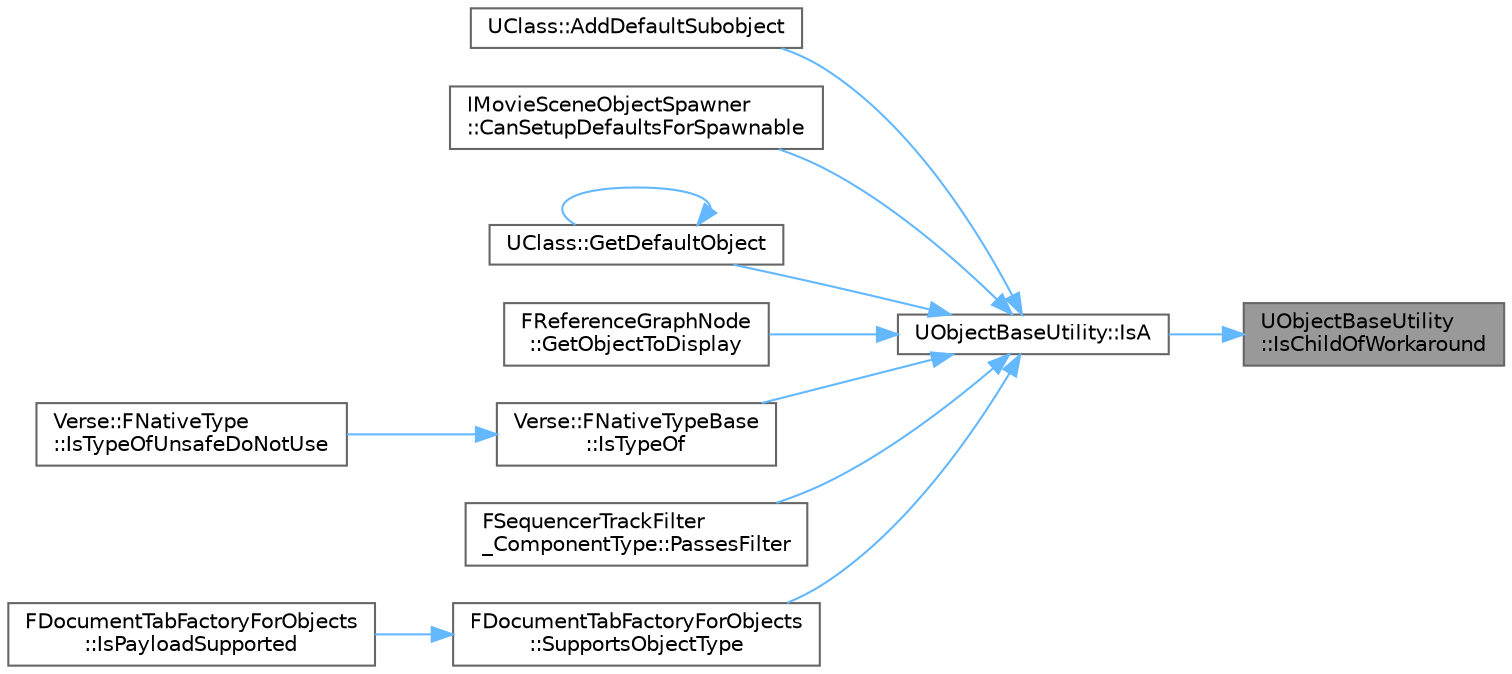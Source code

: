 digraph "UObjectBaseUtility::IsChildOfWorkaround"
{
 // INTERACTIVE_SVG=YES
 // LATEX_PDF_SIZE
  bgcolor="transparent";
  edge [fontname=Helvetica,fontsize=10,labelfontname=Helvetica,labelfontsize=10];
  node [fontname=Helvetica,fontsize=10,shape=box,height=0.2,width=0.4];
  rankdir="RL";
  Node1 [id="Node000001",label="UObjectBaseUtility\l::IsChildOfWorkaround",height=0.2,width=0.4,color="gray40", fillcolor="grey60", style="filled", fontcolor="black",tooltip=" "];
  Node1 -> Node2 [id="edge1_Node000001_Node000002",dir="back",color="steelblue1",style="solid",tooltip=" "];
  Node2 [id="Node000002",label="UObjectBaseUtility::IsA",height=0.2,width=0.4,color="grey40", fillcolor="white", style="filled",URL="$d6/d7b/classUObjectBaseUtility.html#aa62d57adfe87e68a41b29db663767d0a",tooltip="Returns true if this object is of the specified type."];
  Node2 -> Node3 [id="edge2_Node000002_Node000003",dir="back",color="steelblue1",style="solid",tooltip=" "];
  Node3 [id="Node000003",label="UClass::AddDefaultSubobject",height=0.2,width=0.4,color="grey40", fillcolor="white", style="filled",URL="$d4/d77/classUClass.html#aba20f9d07bfa6846905465179b6371d2",tooltip="Adds a new default instance map item."];
  Node2 -> Node4 [id="edge3_Node000002_Node000004",dir="back",color="steelblue1",style="solid",tooltip=" "];
  Node4 [id="Node000004",label="IMovieSceneObjectSpawner\l::CanSetupDefaultsForSpawnable",height=0.2,width=0.4,color="grey40", fillcolor="white", style="filled",URL="$d5/d04/classIMovieSceneObjectSpawner.html#a69b217d866bf6afe68a95323d41c7a76",tooltip=" "];
  Node2 -> Node5 [id="edge4_Node000002_Node000005",dir="back",color="steelblue1",style="solid",tooltip=" "];
  Node5 [id="Node000005",label="UClass::GetDefaultObject",height=0.2,width=0.4,color="grey40", fillcolor="white", style="filled",URL="$d4/d77/classUClass.html#a06c613113c5ad482b89375630c7a855e",tooltip="Get the default object from the class and cast to a particular type."];
  Node5 -> Node5 [id="edge5_Node000005_Node000005",dir="back",color="steelblue1",style="solid",tooltip=" "];
  Node2 -> Node6 [id="edge6_Node000002_Node000006",dir="back",color="steelblue1",style="solid",tooltip=" "];
  Node6 [id="Node000006",label="FReferenceGraphNode\l::GetObjectToDisplay",height=0.2,width=0.4,color="grey40", fillcolor="white", style="filled",URL="$d1/d2e/structFReferenceGraphNode.html#a4ae4f2f416cc0915dd236d31f23cc5af",tooltip="Returns the object that should be displayed on the graph."];
  Node2 -> Node7 [id="edge7_Node000002_Node000007",dir="back",color="steelblue1",style="solid",tooltip=" "];
  Node7 [id="Node000007",label="Verse::FNativeTypeBase\l::IsTypeOf",height=0.2,width=0.4,color="grey40", fillcolor="white", style="filled",URL="$d4/d50/classVerse_1_1FNativeTypeBase.html#a4c734c8f94954d830df3379891ad6eec",tooltip=" "];
  Node7 -> Node8 [id="edge8_Node000007_Node000008",dir="back",color="steelblue1",style="solid",tooltip=" "];
  Node8 [id="Node000008",label="Verse::FNativeType\l::IsTypeOfUnsafeDoNotUse",height=0.2,width=0.4,color="grey40", fillcolor="white", style="filled",URL="$df/db5/classVerse_1_1FNativeType.html#afde96072302217c23754291a4d3a05ff",tooltip=" "];
  Node2 -> Node9 [id="edge9_Node000002_Node000009",dir="back",color="steelblue1",style="solid",tooltip=" "];
  Node9 [id="Node000009",label="FSequencerTrackFilter\l_ComponentType::PassesFilter",height=0.2,width=0.4,color="grey40", fillcolor="white", style="filled",URL="$d7/ddd/classFSequencerTrackFilter__ComponentType.html#afc858a721059ec3b2ea527067e00febf",tooltip=" "];
  Node2 -> Node10 [id="edge10_Node000002_Node000010",dir="back",color="steelblue1",style="solid",tooltip=" "];
  Node10 [id="Node000010",label="FDocumentTabFactoryForObjects\l::SupportsObjectType",height=0.2,width=0.4,color="grey40", fillcolor="white", style="filled",URL="$d2/dd0/structFDocumentTabFactoryForObjects.html#aad654fb99650801614a92b521bf72449",tooltip=" "];
  Node10 -> Node11 [id="edge11_Node000010_Node000011",dir="back",color="steelblue1",style="solid",tooltip=" "];
  Node11 [id="Node000011",label="FDocumentTabFactoryForObjects\l::IsPayloadSupported",height=0.2,width=0.4,color="grey40", fillcolor="white", style="filled",URL="$d2/dd0/structFDocumentTabFactoryForObjects.html#acfcc370a5426662e87a35ffe39420452",tooltip=" "];
}
